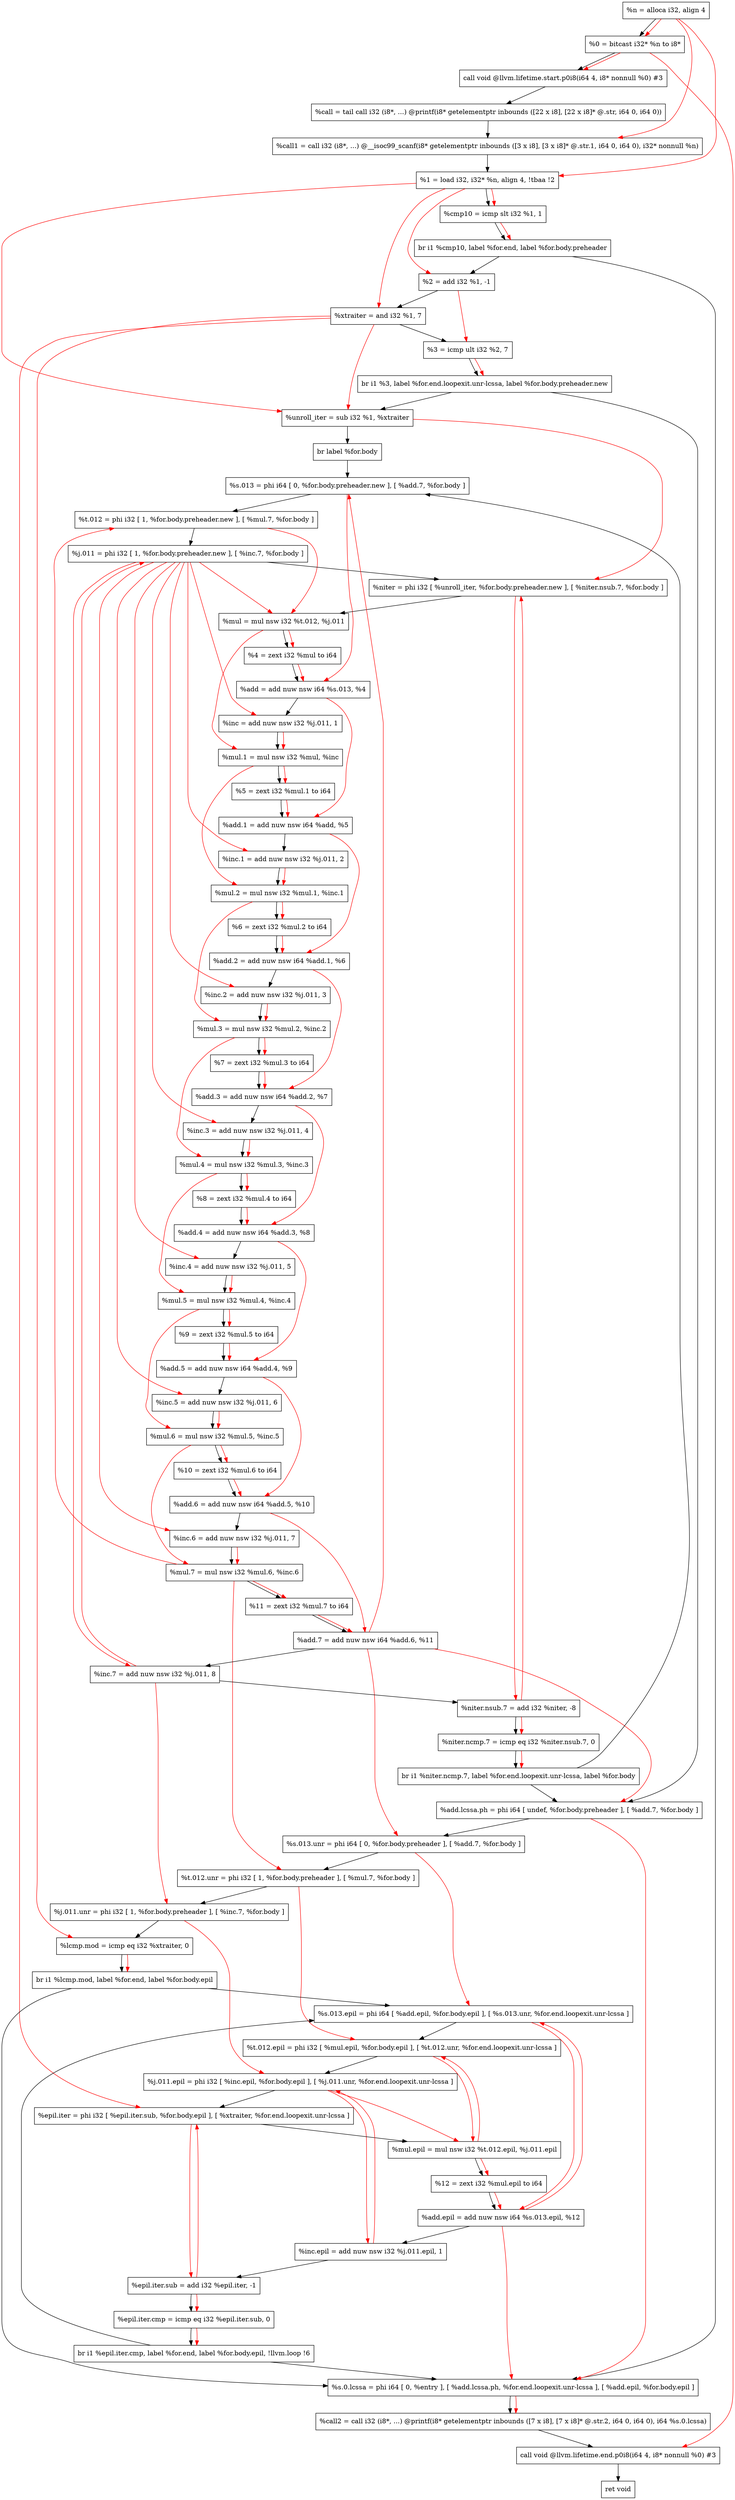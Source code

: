 digraph "CDFG for'func' function" {
	Node0x563e4b4c9458[shape=record, label="  %n = alloca i32, align 4"];
	Node0x563e4b4c9b18[shape=record, label="  %0 = bitcast i32* %n to i8*"];
	Node0x563e4b4c9f78[shape=record, label="  call void @llvm.lifetime.start.p0i8(i64 4, i8* nonnull %0) #3"];
	Node0x563e4b4ca390[shape=record, label="  %call = tail call i32 (i8*, ...) @printf(i8* getelementptr inbounds ([22 x i8], [22 x i8]* @.str, i64 0, i64 0))"];
	Node0x563e4b4ca5f8[shape=record, label="  %call1 = call i32 (i8*, ...) @__isoc99_scanf(i8* getelementptr inbounds ([3 x i8], [3 x i8]* @.str.1, i64 0, i64 0), i32* nonnull %n)"];
	Node0x563e4b4ca6b8[shape=record, label="  %1 = load i32, i32* %n, align 4, !tbaa !2"];
	Node0x563e4b4cb600[shape=record, label="  %cmp10 = icmp slt i32 %1, 1"];
	Node0x563e4b45d468[shape=record, label="  br i1 %cmp10, label %for.end, label %for.body.preheader"];
	Node0x563e4b4cb8a0[shape=record, label="  %2 = add i32 %1, -1"];
	Node0x563e4b4cb970[shape=record, label="  %xtraiter = and i32 %1, 7"];
	Node0x563e4b4cba10[shape=record, label="  %3 = icmp ult i32 %2, 7"];
	Node0x563e4b45d588[shape=record, label="  br i1 %3, label %for.end.loopexit.unr-lcssa, label %for.body.preheader.new"];
	Node0x563e4b4cbc50[shape=record, label="  %unroll_iter = sub i32 %1, %xtraiter"];
	Node0x563e4b4cbd28[shape=record, label="  br label %for.body"];
	Node0x563e4b4cbda8[shape=record, label="  %s.013 = phi i64 [ 0, %for.body.preheader.new ], [ %add.7, %for.body ]"];
	Node0x563e4b4cc098[shape=record, label="  %t.012 = phi i32 [ 1, %for.body.preheader.new ], [ %mul.7, %for.body ]"];
	Node0x563e4b4cc208[shape=record, label="  %j.011 = phi i32 [ 1, %for.body.preheader.new ], [ %inc.7, %for.body ]"];
	Node0x563e4b4cc358[shape=record, label="  %niter = phi i32 [ %unroll_iter, %for.body.preheader.new ], [ %niter.nsub.7, %for.body ]"];
	Node0x563e4b4cc440[shape=record, label="  %mul = mul nsw i32 %t.012, %j.011"];
	Node0x563e4b4cc4b8[shape=record, label="  %4 = zext i32 %mul to i64"];
	Node0x563e4b4cc580[shape=record, label="  %add = add nuw nsw i64 %s.013, %4"];
	Node0x563e4b4cc610[shape=record, label="  %inc = add nuw nsw i32 %j.011, 1"];
	Node0x563e4b4cc6a0[shape=record, label="  %mul.1 = mul nsw i32 %mul, %inc"];
	Node0x563e4b4cc718[shape=record, label="  %5 = zext i32 %mul.1 to i64"];
	Node0x563e4b4cc790[shape=record, label="  %add.1 = add nuw nsw i64 %add, %5"];
	Node0x563e4b4cc820[shape=record, label="  %inc.1 = add nuw nsw i32 %j.011, 2"];
	Node0x563e4b4cc8b0[shape=record, label="  %mul.2 = mul nsw i32 %mul.1, %inc.1"];
	Node0x563e4b4cc928[shape=record, label="  %6 = zext i32 %mul.2 to i64"];
	Node0x563e4b4cc9a0[shape=record, label="  %add.2 = add nuw nsw i64 %add.1, %6"];
	Node0x563e4b4cca60[shape=record, label="  %inc.2 = add nuw nsw i32 %j.011, 3"];
	Node0x563e4b4cce10[shape=record, label="  %mul.3 = mul nsw i32 %mul.2, %inc.2"];
	Node0x563e4b4cce88[shape=record, label="  %7 = zext i32 %mul.3 to i64"];
	Node0x563e4b4ccf00[shape=record, label="  %add.3 = add nuw nsw i64 %add.2, %7"];
	Node0x563e4b4ccfc0[shape=record, label="  %inc.3 = add nuw nsw i32 %j.011, 4"];
	Node0x563e4b4cd050[shape=record, label="  %mul.4 = mul nsw i32 %mul.3, %inc.3"];
	Node0x563e4b4cd0c8[shape=record, label="  %8 = zext i32 %mul.4 to i64"];
	Node0x563e4b4cd1d0[shape=record, label="  %add.4 = add nuw nsw i64 %add.3, %8"];
	Node0x563e4b4cd290[shape=record, label="  %inc.4 = add nuw nsw i32 %j.011, 5"];
	Node0x563e4b4cd320[shape=record, label="  %mul.5 = mul nsw i32 %mul.4, %inc.4"];
	Node0x563e4b4cd398[shape=record, label="  %9 = zext i32 %mul.5 to i64"];
	Node0x563e4b4cd410[shape=record, label="  %add.5 = add nuw nsw i64 %add.4, %9"];
	Node0x563e4b4cd4d0[shape=record, label="  %inc.5 = add nuw nsw i32 %j.011, 6"];
	Node0x563e4b4cd560[shape=record, label="  %mul.6 = mul nsw i32 %mul.5, %inc.5"];
	Node0x563e4b4cd5d8[shape=record, label="  %10 = zext i32 %mul.6 to i64"];
	Node0x563e4b4cd650[shape=record, label="  %add.6 = add nuw nsw i64 %add.5, %10"];
	Node0x563e4b4cd6e0[shape=record, label="  %inc.6 = add nuw nsw i32 %j.011, 7"];
	Node0x563e4b4cdf80[shape=record, label="  %mul.7 = mul nsw i32 %mul.6, %inc.6"];
	Node0x563e4b4cc048[shape=record, label="  %11 = zext i32 %mul.7 to i64"];
	Node0x563e4b4cdff0[shape=record, label="  %add.7 = add nuw nsw i64 %add.6, %11"];
	Node0x563e4b4ce060[shape=record, label="  %inc.7 = add nuw nsw i32 %j.011, 8"];
	Node0x563e4b4ce0d0[shape=record, label="  %niter.nsub.7 = add i32 %niter, -8"];
	Node0x563e4b4ce140[shape=record, label="  %niter.ncmp.7 = icmp eq i32 %niter.nsub.7, 0"];
	Node0x563e4b4ce228[shape=record, label="  br i1 %niter.ncmp.7, label %for.end.loopexit.unr-lcssa, label %for.body"];
	Node0x563e4b4cc508[shape=record, label="  %add.lcssa.ph = phi i64 [ undef, %for.body.preheader ], [ %add.7, %for.body ]"];
	Node0x563e4b4ce318[shape=record, label="  %s.013.unr = phi i64 [ 0, %for.body.preheader ], [ %add.7, %for.body ]"];
	Node0x563e4b4ce3e8[shape=record, label="  %t.012.unr = phi i32 [ 1, %for.body.preheader ], [ %mul.7, %for.body ]"];
	Node0x563e4b4ce4b8[shape=record, label="  %j.011.unr = phi i32 [ 1, %for.body.preheader ], [ %inc.7, %for.body ]"];
	Node0x563e4b4ce580[shape=record, label="  %lcmp.mod = icmp eq i32 %xtraiter, 0"];
	Node0x563e4b4ce688[shape=record, label="  br i1 %lcmp.mod, label %for.end, label %for.body.epil"];
	Node0x563e4b4ce768[shape=record, label="  %s.013.epil = phi i64 [ %add.epil, %for.body.epil ], [ %s.013.unr, %for.end.loopexit.unr-lcssa ]"];
	Node0x563e4b4ceeb8[shape=record, label="  %t.012.epil = phi i32 [ %mul.epil, %for.body.epil ], [ %t.012.unr, %for.end.loopexit.unr-lcssa ]"];
	Node0x563e4b4cefe8[shape=record, label="  %j.011.epil = phi i32 [ %inc.epil, %for.body.epil ], [ %j.011.unr, %for.end.loopexit.unr-lcssa ]"];
	Node0x563e4b4cf118[shape=record, label="  %epil.iter = phi i32 [ %epil.iter.sub, %for.body.epil ], [ %xtraiter, %for.end.loopexit.unr-lcssa ]"];
	Node0x563e4b4cf1e0[shape=record, label="  %mul.epil = mul nsw i32 %t.012.epil, %j.011.epil"];
	Node0x563e4b4cc308[shape=record, label="  %12 = zext i32 %mul.epil to i64"];
	Node0x563e4b4cf250[shape=record, label="  %add.epil = add nuw nsw i64 %s.013.epil, %12"];
	Node0x563e4b4cf2c0[shape=record, label="  %inc.epil = add nuw nsw i32 %j.011.epil, 1"];
	Node0x563e4b4cf330[shape=record, label="  %epil.iter.sub = add i32 %epil.iter, -1"];
	Node0x563e4b4cf3a0[shape=record, label="  %epil.iter.cmp = icmp eq i32 %epil.iter.sub, 0"];
	Node0x563e4b4cf428[shape=record, label="  br i1 %epil.iter.cmp, label %for.end, label %for.body.epil, !llvm.loop !6"];
	Node0x563e4b4cf5a8[shape=record, label="  %s.0.lcssa = phi i64 [ 0, %entry ], [ %add.lcssa.ph, %for.end.loopexit.unr-lcssa ], [ %add.epil, %for.body.epil ]"];
	Node0x563e4b4cf748[shape=record, label="  %call2 = call i32 (i8*, ...) @printf(i8* getelementptr inbounds ([7 x i8], [7 x i8]* @.str.2, i64 0, i64 0), i64 %s.0.lcssa)"];
	Node0x563e4b4cf928[shape=record, label="  call void @llvm.lifetime.end.p0i8(i64 4, i8* nonnull %0) #3"];
	Node0x563e4b4cf9d0[shape=record, label="  ret void"];
	Node0x563e4b4c9458 -> Node0x563e4b4c9b18
	Node0x563e4b4c9b18 -> Node0x563e4b4c9f78
	Node0x563e4b4c9f78 -> Node0x563e4b4ca390
	Node0x563e4b4ca390 -> Node0x563e4b4ca5f8
	Node0x563e4b4ca5f8 -> Node0x563e4b4ca6b8
	Node0x563e4b4ca6b8 -> Node0x563e4b4cb600
	Node0x563e4b4cb600 -> Node0x563e4b45d468
	Node0x563e4b45d468 -> Node0x563e4b4cf5a8
	Node0x563e4b45d468 -> Node0x563e4b4cb8a0
	Node0x563e4b4cb8a0 -> Node0x563e4b4cb970
	Node0x563e4b4cb970 -> Node0x563e4b4cba10
	Node0x563e4b4cba10 -> Node0x563e4b45d588
	Node0x563e4b45d588 -> Node0x563e4b4cc508
	Node0x563e4b45d588 -> Node0x563e4b4cbc50
	Node0x563e4b4cbc50 -> Node0x563e4b4cbd28
	Node0x563e4b4cbd28 -> Node0x563e4b4cbda8
	Node0x563e4b4cbda8 -> Node0x563e4b4cc098
	Node0x563e4b4cc098 -> Node0x563e4b4cc208
	Node0x563e4b4cc208 -> Node0x563e4b4cc358
	Node0x563e4b4cc358 -> Node0x563e4b4cc440
	Node0x563e4b4cc440 -> Node0x563e4b4cc4b8
	Node0x563e4b4cc4b8 -> Node0x563e4b4cc580
	Node0x563e4b4cc580 -> Node0x563e4b4cc610
	Node0x563e4b4cc610 -> Node0x563e4b4cc6a0
	Node0x563e4b4cc6a0 -> Node0x563e4b4cc718
	Node0x563e4b4cc718 -> Node0x563e4b4cc790
	Node0x563e4b4cc790 -> Node0x563e4b4cc820
	Node0x563e4b4cc820 -> Node0x563e4b4cc8b0
	Node0x563e4b4cc8b0 -> Node0x563e4b4cc928
	Node0x563e4b4cc928 -> Node0x563e4b4cc9a0
	Node0x563e4b4cc9a0 -> Node0x563e4b4cca60
	Node0x563e4b4cca60 -> Node0x563e4b4cce10
	Node0x563e4b4cce10 -> Node0x563e4b4cce88
	Node0x563e4b4cce88 -> Node0x563e4b4ccf00
	Node0x563e4b4ccf00 -> Node0x563e4b4ccfc0
	Node0x563e4b4ccfc0 -> Node0x563e4b4cd050
	Node0x563e4b4cd050 -> Node0x563e4b4cd0c8
	Node0x563e4b4cd0c8 -> Node0x563e4b4cd1d0
	Node0x563e4b4cd1d0 -> Node0x563e4b4cd290
	Node0x563e4b4cd290 -> Node0x563e4b4cd320
	Node0x563e4b4cd320 -> Node0x563e4b4cd398
	Node0x563e4b4cd398 -> Node0x563e4b4cd410
	Node0x563e4b4cd410 -> Node0x563e4b4cd4d0
	Node0x563e4b4cd4d0 -> Node0x563e4b4cd560
	Node0x563e4b4cd560 -> Node0x563e4b4cd5d8
	Node0x563e4b4cd5d8 -> Node0x563e4b4cd650
	Node0x563e4b4cd650 -> Node0x563e4b4cd6e0
	Node0x563e4b4cd6e0 -> Node0x563e4b4cdf80
	Node0x563e4b4cdf80 -> Node0x563e4b4cc048
	Node0x563e4b4cc048 -> Node0x563e4b4cdff0
	Node0x563e4b4cdff0 -> Node0x563e4b4ce060
	Node0x563e4b4ce060 -> Node0x563e4b4ce0d0
	Node0x563e4b4ce0d0 -> Node0x563e4b4ce140
	Node0x563e4b4ce140 -> Node0x563e4b4ce228
	Node0x563e4b4ce228 -> Node0x563e4b4cc508
	Node0x563e4b4ce228 -> Node0x563e4b4cbda8
	Node0x563e4b4cc508 -> Node0x563e4b4ce318
	Node0x563e4b4ce318 -> Node0x563e4b4ce3e8
	Node0x563e4b4ce3e8 -> Node0x563e4b4ce4b8
	Node0x563e4b4ce4b8 -> Node0x563e4b4ce580
	Node0x563e4b4ce580 -> Node0x563e4b4ce688
	Node0x563e4b4ce688 -> Node0x563e4b4cf5a8
	Node0x563e4b4ce688 -> Node0x563e4b4ce768
	Node0x563e4b4ce768 -> Node0x563e4b4ceeb8
	Node0x563e4b4ceeb8 -> Node0x563e4b4cefe8
	Node0x563e4b4cefe8 -> Node0x563e4b4cf118
	Node0x563e4b4cf118 -> Node0x563e4b4cf1e0
	Node0x563e4b4cf1e0 -> Node0x563e4b4cc308
	Node0x563e4b4cc308 -> Node0x563e4b4cf250
	Node0x563e4b4cf250 -> Node0x563e4b4cf2c0
	Node0x563e4b4cf2c0 -> Node0x563e4b4cf330
	Node0x563e4b4cf330 -> Node0x563e4b4cf3a0
	Node0x563e4b4cf3a0 -> Node0x563e4b4cf428
	Node0x563e4b4cf428 -> Node0x563e4b4cf5a8
	Node0x563e4b4cf428 -> Node0x563e4b4ce768
	Node0x563e4b4cf5a8 -> Node0x563e4b4cf748
	Node0x563e4b4cf748 -> Node0x563e4b4cf928
	Node0x563e4b4cf928 -> Node0x563e4b4cf9d0
edge [color=red]
	Node0x563e4b4c9458 -> Node0x563e4b4c9b18
	Node0x563e4b4c9b18 -> Node0x563e4b4c9f78
	Node0x563e4b4c9458 -> Node0x563e4b4ca5f8
	Node0x563e4b4c9458 -> Node0x563e4b4ca6b8
	Node0x563e4b4ca6b8 -> Node0x563e4b4cb600
	Node0x563e4b4cb600 -> Node0x563e4b45d468
	Node0x563e4b4ca6b8 -> Node0x563e4b4cb8a0
	Node0x563e4b4ca6b8 -> Node0x563e4b4cb970
	Node0x563e4b4cb8a0 -> Node0x563e4b4cba10
	Node0x563e4b4cba10 -> Node0x563e4b45d588
	Node0x563e4b4ca6b8 -> Node0x563e4b4cbc50
	Node0x563e4b4cb970 -> Node0x563e4b4cbc50
	Node0x563e4b4cdff0 -> Node0x563e4b4cbda8
	Node0x563e4b4cdf80 -> Node0x563e4b4cc098
	Node0x563e4b4ce060 -> Node0x563e4b4cc208
	Node0x563e4b4cbc50 -> Node0x563e4b4cc358
	Node0x563e4b4ce0d0 -> Node0x563e4b4cc358
	Node0x563e4b4cc098 -> Node0x563e4b4cc440
	Node0x563e4b4cc208 -> Node0x563e4b4cc440
	Node0x563e4b4cc440 -> Node0x563e4b4cc4b8
	Node0x563e4b4cbda8 -> Node0x563e4b4cc580
	Node0x563e4b4cc4b8 -> Node0x563e4b4cc580
	Node0x563e4b4cc208 -> Node0x563e4b4cc610
	Node0x563e4b4cc440 -> Node0x563e4b4cc6a0
	Node0x563e4b4cc610 -> Node0x563e4b4cc6a0
	Node0x563e4b4cc6a0 -> Node0x563e4b4cc718
	Node0x563e4b4cc580 -> Node0x563e4b4cc790
	Node0x563e4b4cc718 -> Node0x563e4b4cc790
	Node0x563e4b4cc208 -> Node0x563e4b4cc820
	Node0x563e4b4cc6a0 -> Node0x563e4b4cc8b0
	Node0x563e4b4cc820 -> Node0x563e4b4cc8b0
	Node0x563e4b4cc8b0 -> Node0x563e4b4cc928
	Node0x563e4b4cc790 -> Node0x563e4b4cc9a0
	Node0x563e4b4cc928 -> Node0x563e4b4cc9a0
	Node0x563e4b4cc208 -> Node0x563e4b4cca60
	Node0x563e4b4cc8b0 -> Node0x563e4b4cce10
	Node0x563e4b4cca60 -> Node0x563e4b4cce10
	Node0x563e4b4cce10 -> Node0x563e4b4cce88
	Node0x563e4b4cc9a0 -> Node0x563e4b4ccf00
	Node0x563e4b4cce88 -> Node0x563e4b4ccf00
	Node0x563e4b4cc208 -> Node0x563e4b4ccfc0
	Node0x563e4b4cce10 -> Node0x563e4b4cd050
	Node0x563e4b4ccfc0 -> Node0x563e4b4cd050
	Node0x563e4b4cd050 -> Node0x563e4b4cd0c8
	Node0x563e4b4ccf00 -> Node0x563e4b4cd1d0
	Node0x563e4b4cd0c8 -> Node0x563e4b4cd1d0
	Node0x563e4b4cc208 -> Node0x563e4b4cd290
	Node0x563e4b4cd050 -> Node0x563e4b4cd320
	Node0x563e4b4cd290 -> Node0x563e4b4cd320
	Node0x563e4b4cd320 -> Node0x563e4b4cd398
	Node0x563e4b4cd1d0 -> Node0x563e4b4cd410
	Node0x563e4b4cd398 -> Node0x563e4b4cd410
	Node0x563e4b4cc208 -> Node0x563e4b4cd4d0
	Node0x563e4b4cd320 -> Node0x563e4b4cd560
	Node0x563e4b4cd4d0 -> Node0x563e4b4cd560
	Node0x563e4b4cd560 -> Node0x563e4b4cd5d8
	Node0x563e4b4cd410 -> Node0x563e4b4cd650
	Node0x563e4b4cd5d8 -> Node0x563e4b4cd650
	Node0x563e4b4cc208 -> Node0x563e4b4cd6e0
	Node0x563e4b4cd560 -> Node0x563e4b4cdf80
	Node0x563e4b4cd6e0 -> Node0x563e4b4cdf80
	Node0x563e4b4cdf80 -> Node0x563e4b4cc048
	Node0x563e4b4cd650 -> Node0x563e4b4cdff0
	Node0x563e4b4cc048 -> Node0x563e4b4cdff0
	Node0x563e4b4cc208 -> Node0x563e4b4ce060
	Node0x563e4b4cc358 -> Node0x563e4b4ce0d0
	Node0x563e4b4ce0d0 -> Node0x563e4b4ce140
	Node0x563e4b4ce140 -> Node0x563e4b4ce228
	Node0x563e4b4cdff0 -> Node0x563e4b4cc508
	Node0x563e4b4cdff0 -> Node0x563e4b4ce318
	Node0x563e4b4cdf80 -> Node0x563e4b4ce3e8
	Node0x563e4b4ce060 -> Node0x563e4b4ce4b8
	Node0x563e4b4cb970 -> Node0x563e4b4ce580
	Node0x563e4b4ce580 -> Node0x563e4b4ce688
	Node0x563e4b4cf250 -> Node0x563e4b4ce768
	Node0x563e4b4ce318 -> Node0x563e4b4ce768
	Node0x563e4b4cf1e0 -> Node0x563e4b4ceeb8
	Node0x563e4b4ce3e8 -> Node0x563e4b4ceeb8
	Node0x563e4b4cf2c0 -> Node0x563e4b4cefe8
	Node0x563e4b4ce4b8 -> Node0x563e4b4cefe8
	Node0x563e4b4cf330 -> Node0x563e4b4cf118
	Node0x563e4b4cb970 -> Node0x563e4b4cf118
	Node0x563e4b4ceeb8 -> Node0x563e4b4cf1e0
	Node0x563e4b4cefe8 -> Node0x563e4b4cf1e0
	Node0x563e4b4cf1e0 -> Node0x563e4b4cc308
	Node0x563e4b4ce768 -> Node0x563e4b4cf250
	Node0x563e4b4cc308 -> Node0x563e4b4cf250
	Node0x563e4b4cefe8 -> Node0x563e4b4cf2c0
	Node0x563e4b4cf118 -> Node0x563e4b4cf330
	Node0x563e4b4cf330 -> Node0x563e4b4cf3a0
	Node0x563e4b4cf3a0 -> Node0x563e4b4cf428
	Node0x563e4b4cc508 -> Node0x563e4b4cf5a8
	Node0x563e4b4cf250 -> Node0x563e4b4cf5a8
	Node0x563e4b4cf5a8 -> Node0x563e4b4cf748
	Node0x563e4b4c9b18 -> Node0x563e4b4cf928
}
